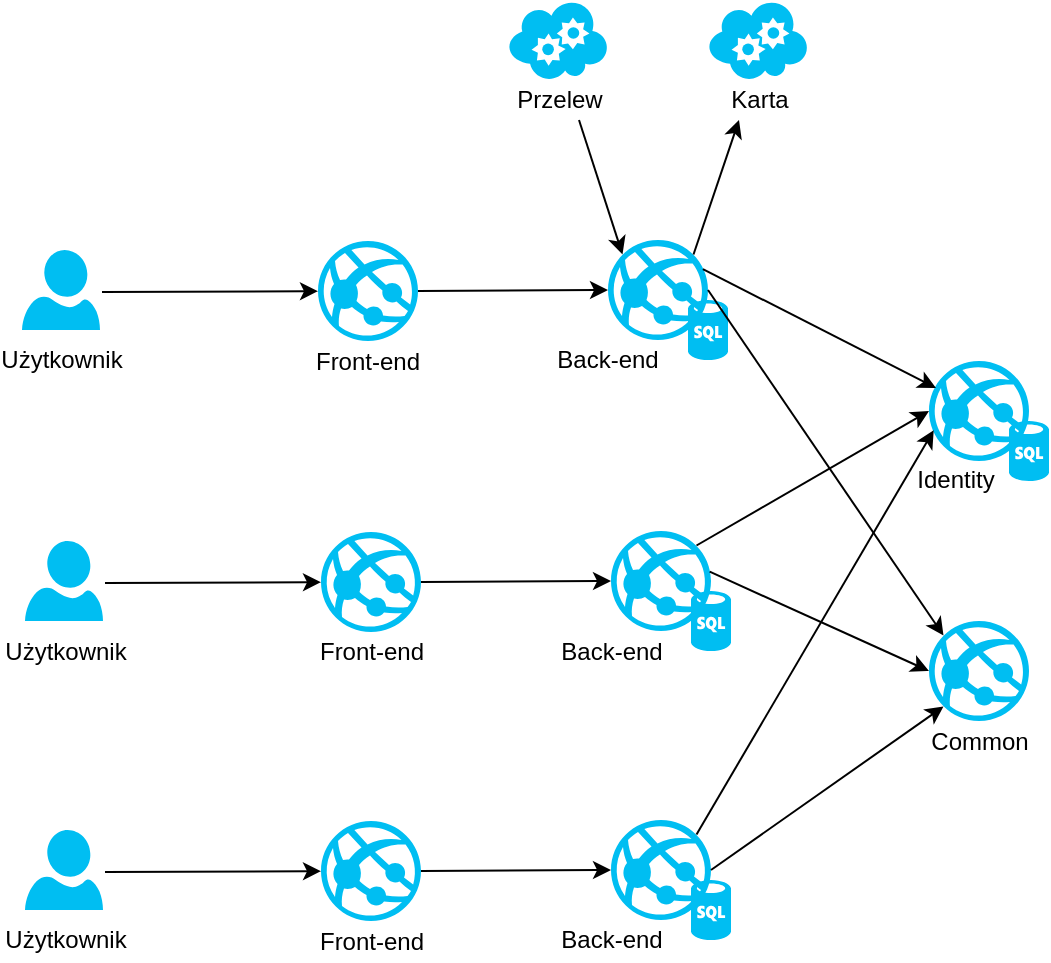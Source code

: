 <mxfile version="10.5.7" type="device"><diagram id="QrOctM86HWTf7ROhXWIN" name="Page-1"><mxGraphModel dx="941" dy="648" grid="1" gridSize="10" guides="1" tooltips="1" connect="1" arrows="1" fold="1" page="1" pageScale="1" pageWidth="827" pageHeight="1169" math="0" shadow="0"><root><mxCell id="0"/><mxCell id="1" parent="0"/><mxCell id="brncLcxjhXEXiq20A9ve-1" value="" style="verticalLabelPosition=bottom;html=1;verticalAlign=top;align=center;strokeColor=none;fillColor=#00BEF2;shape=mxgraph.azure.azure_website;" parent="1" vertex="1"><mxGeometry x="363" y="210" width="50" height="50" as="geometry"/></mxCell><mxCell id="brncLcxjhXEXiq20A9ve-2" value="" style="verticalLabelPosition=bottom;html=1;verticalAlign=top;align=center;strokeColor=none;fillColor=#00BEF2;shape=mxgraph.azure.azure_website;" parent="1" vertex="1"><mxGeometry x="523.5" y="270.5" width="50" height="50" as="geometry"/></mxCell><mxCell id="brncLcxjhXEXiq20A9ve-5" value="" style="verticalLabelPosition=bottom;html=1;verticalAlign=top;align=center;strokeColor=none;fillColor=#00BEF2;shape=mxgraph.azure.sql_database;gradientColor=none;shadow=0;backgroundOutline=0;connectable=1;fillOpacity=100;strokeOpacity=100;overflow=visible;labelBackgroundColor=none;gradientDirection=north;dashed=1;dashPattern=1 4;perimeterSpacing=8;" parent="1" vertex="1"><mxGeometry x="403" y="240" width="20" height="30" as="geometry"/></mxCell><mxCell id="brncLcxjhXEXiq20A9ve-6" value="" style="endArrow=classic;html=1;" parent="1" target="brncLcxjhXEXiq20A9ve-11" edge="1"><mxGeometry width="50" height="50" relative="1" as="geometry"><mxPoint x="110" y="236" as="sourcePoint"/><mxPoint x="210" y="235" as="targetPoint"/></mxGeometry></mxCell><mxCell id="brncLcxjhXEXiq20A9ve-7" value="" style="endArrow=classic;html=1;exitX=0.949;exitY=0.291;exitDx=0;exitDy=0;exitPerimeter=0;entryX=0.07;entryY=0.27;entryDx=0;entryDy=0;entryPerimeter=0;" parent="1" target="brncLcxjhXEXiq20A9ve-2" edge="1" source="brncLcxjhXEXiq20A9ve-1"><mxGeometry width="50" height="50" relative="1" as="geometry"><mxPoint x="430" y="235" as="sourcePoint"/><mxPoint x="525" y="282" as="targetPoint"/></mxGeometry></mxCell><mxCell id="brncLcxjhXEXiq20A9ve-10" value="&lt;div&gt;Użytkownik&lt;/div&gt;" style="text;html=1;strokeColor=none;fillColor=none;align=center;verticalAlign=middle;whiteSpace=wrap;rounded=0;" parent="1" vertex="1"><mxGeometry x="70" y="260" width="40" height="20" as="geometry"/></mxCell><mxCell id="brncLcxjhXEXiq20A9ve-11" value="" style="verticalLabelPosition=bottom;html=1;verticalAlign=top;align=center;strokeColor=none;fillColor=#00BEF2;shape=mxgraph.azure.azure_website;" parent="1" vertex="1"><mxGeometry x="218" y="210.5" width="50" height="50" as="geometry"/></mxCell><mxCell id="brncLcxjhXEXiq20A9ve-12" value="" style="endArrow=classic;html=1;exitX=1;exitY=0.5;exitDx=0;exitDy=0;exitPerimeter=0;entryX=0;entryY=0.5;entryDx=0;entryDy=0;entryPerimeter=0;" parent="1" source="brncLcxjhXEXiq20A9ve-11" target="brncLcxjhXEXiq20A9ve-1" edge="1"><mxGeometry width="50" height="50" relative="1" as="geometry"><mxPoint x="130" y="246" as="sourcePoint"/><mxPoint x="240" y="245.593" as="targetPoint"/></mxGeometry></mxCell><mxCell id="brncLcxjhXEXiq20A9ve-13" value="Front-end" style="text;html=1;strokeColor=none;fillColor=none;align=center;verticalAlign=middle;whiteSpace=wrap;rounded=0;" parent="1" vertex="1"><mxGeometry x="213" y="260.5" width="60" height="20" as="geometry"/></mxCell><mxCell id="brncLcxjhXEXiq20A9ve-14" value="Back-end" style="text;html=1;strokeColor=none;fillColor=none;align=center;verticalAlign=middle;whiteSpace=wrap;rounded=0;" parent="1" vertex="1"><mxGeometry x="313" y="260" width="100" height="20" as="geometry"/></mxCell><mxCell id="brncLcxjhXEXiq20A9ve-15" value="Identity" style="text;html=1;strokeColor=none;fillColor=none;align=center;verticalAlign=middle;whiteSpace=wrap;rounded=0;" parent="1" vertex="1"><mxGeometry x="516.5" y="320" width="40" height="20" as="geometry"/></mxCell><mxCell id="HCHXPQS_WHt3RL632hpZ-1" value="" style="verticalLabelPosition=bottom;html=1;verticalAlign=top;align=center;strokeColor=none;fillColor=#00BEF2;shape=mxgraph.azure.user;" parent="1" vertex="1"><mxGeometry x="70" y="215" width="39" height="40" as="geometry"/></mxCell><mxCell id="_m3PSOTSJMiT-iQbTpWu-1" value="" style="verticalLabelPosition=bottom;html=1;verticalAlign=top;align=center;strokeColor=none;fillColor=#00BEF2;shape=mxgraph.azure.cloud_service;" vertex="1" parent="1"><mxGeometry x="413" y="90" width="50" height="40" as="geometry"/></mxCell><mxCell id="_m3PSOTSJMiT-iQbTpWu-2" value="" style="verticalLabelPosition=bottom;html=1;verticalAlign=top;align=center;strokeColor=none;fillColor=#00BEF2;shape=mxgraph.azure.cloud_service;" vertex="1" parent="1"><mxGeometry x="313" y="90" width="50" height="40" as="geometry"/></mxCell><mxCell id="_m3PSOTSJMiT-iQbTpWu-3" value="&lt;div&gt;Przelew&lt;/div&gt;" style="text;html=1;strokeColor=none;fillColor=none;align=center;verticalAlign=middle;whiteSpace=wrap;rounded=0;" vertex="1" parent="1"><mxGeometry x="318.5" y="130" width="40" height="20" as="geometry"/></mxCell><mxCell id="_m3PSOTSJMiT-iQbTpWu-4" value="&lt;div&gt;Karta&lt;/div&gt;" style="text;html=1;strokeColor=none;fillColor=none;align=center;verticalAlign=middle;whiteSpace=wrap;rounded=0;" vertex="1" parent="1"><mxGeometry x="418.5" y="130" width="40" height="20" as="geometry"/></mxCell><mxCell id="_m3PSOTSJMiT-iQbTpWu-5" value="" style="endArrow=classic;html=1;entryX=0.25;entryY=1;entryDx=0;entryDy=0;exitX=0.855;exitY=0.145;exitDx=0;exitDy=0;exitPerimeter=0;" edge="1" parent="1" source="brncLcxjhXEXiq20A9ve-1" target="_m3PSOTSJMiT-iQbTpWu-4"><mxGeometry width="50" height="50" relative="1" as="geometry"><mxPoint x="400" y="205" as="sourcePoint"/><mxPoint x="443.5" y="155" as="targetPoint"/></mxGeometry></mxCell><mxCell id="_m3PSOTSJMiT-iQbTpWu-6" value="" style="endArrow=classic;html=1;entryX=0.145;entryY=0.145;entryDx=0;entryDy=0;exitX=0.75;exitY=1;exitDx=0;exitDy=0;entryPerimeter=0;" edge="1" parent="1" source="_m3PSOTSJMiT-iQbTpWu-3" target="brncLcxjhXEXiq20A9ve-1"><mxGeometry width="50" height="50" relative="1" as="geometry"><mxPoint x="380" y="150" as="sourcePoint"/><mxPoint x="370" y="210" as="targetPoint"/></mxGeometry></mxCell><mxCell id="_m3PSOTSJMiT-iQbTpWu-8" value="" style="verticalLabelPosition=bottom;html=1;verticalAlign=top;align=center;strokeColor=none;fillColor=#00BEF2;shape=mxgraph.azure.sql_database;shadow=0;dashed=1;dashPattern=1 4;labelBackgroundColor=none;" vertex="1" parent="1"><mxGeometry x="563.5" y="300.5" width="20" height="30" as="geometry"/></mxCell><mxCell id="_m3PSOTSJMiT-iQbTpWu-10" value="" style="verticalLabelPosition=bottom;html=1;verticalAlign=top;align=center;strokeColor=none;fillColor=#00BEF2;shape=mxgraph.azure.azure_website;" vertex="1" parent="1"><mxGeometry x="364.5" y="355.5" width="50" height="50" as="geometry"/></mxCell><mxCell id="_m3PSOTSJMiT-iQbTpWu-11" value="" style="verticalLabelPosition=bottom;html=1;verticalAlign=top;align=center;strokeColor=none;fillColor=#00BEF2;shape=mxgraph.azure.sql_database;gradientColor=none;shadow=0;backgroundOutline=0;connectable=1;fillOpacity=100;strokeOpacity=100;overflow=visible;labelBackgroundColor=none;gradientDirection=north;dashed=1;dashPattern=1 4;perimeterSpacing=8;" vertex="1" parent="1"><mxGeometry x="404.5" y="385.5" width="20" height="30" as="geometry"/></mxCell><mxCell id="_m3PSOTSJMiT-iQbTpWu-12" value="" style="endArrow=classic;html=1;" edge="1" parent="1" target="_m3PSOTSJMiT-iQbTpWu-14"><mxGeometry width="50" height="50" relative="1" as="geometry"><mxPoint x="111.5" y="381.5" as="sourcePoint"/><mxPoint x="211.5" y="380.5" as="targetPoint"/></mxGeometry></mxCell><mxCell id="_m3PSOTSJMiT-iQbTpWu-13" value="&lt;div&gt;Użytkownik&lt;/div&gt;" style="text;html=1;strokeColor=none;fillColor=none;align=center;verticalAlign=middle;whiteSpace=wrap;rounded=0;" vertex="1" parent="1"><mxGeometry x="71.5" y="405.5" width="40" height="20" as="geometry"/></mxCell><mxCell id="_m3PSOTSJMiT-iQbTpWu-14" value="" style="verticalLabelPosition=bottom;html=1;verticalAlign=top;align=center;strokeColor=none;fillColor=#00BEF2;shape=mxgraph.azure.azure_website;" vertex="1" parent="1"><mxGeometry x="219.5" y="356" width="50" height="50" as="geometry"/></mxCell><mxCell id="_m3PSOTSJMiT-iQbTpWu-15" value="" style="endArrow=classic;html=1;exitX=1;exitY=0.5;exitDx=0;exitDy=0;exitPerimeter=0;entryX=0;entryY=0.5;entryDx=0;entryDy=0;entryPerimeter=0;" edge="1" parent="1" source="_m3PSOTSJMiT-iQbTpWu-14" target="_m3PSOTSJMiT-iQbTpWu-10"><mxGeometry width="50" height="50" relative="1" as="geometry"><mxPoint x="131.5" y="391.5" as="sourcePoint"/><mxPoint x="241.5" y="391.093" as="targetPoint"/></mxGeometry></mxCell><mxCell id="_m3PSOTSJMiT-iQbTpWu-16" value="Front-end" style="text;html=1;strokeColor=none;fillColor=none;align=center;verticalAlign=middle;whiteSpace=wrap;rounded=0;" vertex="1" parent="1"><mxGeometry x="214.5" y="406" width="60" height="20" as="geometry"/></mxCell><mxCell id="_m3PSOTSJMiT-iQbTpWu-17" value="Back-end" style="text;html=1;strokeColor=none;fillColor=none;align=center;verticalAlign=middle;whiteSpace=wrap;rounded=0;" vertex="1" parent="1"><mxGeometry x="314.5" y="405.5" width="100" height="20" as="geometry"/></mxCell><mxCell id="_m3PSOTSJMiT-iQbTpWu-18" value="" style="verticalLabelPosition=bottom;html=1;verticalAlign=top;align=center;strokeColor=none;fillColor=#00BEF2;shape=mxgraph.azure.user;" vertex="1" parent="1"><mxGeometry x="71.5" y="360.5" width="39" height="40" as="geometry"/></mxCell><mxCell id="_m3PSOTSJMiT-iQbTpWu-19" value="" style="verticalLabelPosition=bottom;html=1;verticalAlign=top;align=center;strokeColor=none;fillColor=#00BEF2;shape=mxgraph.azure.azure_website;" vertex="1" parent="1"><mxGeometry x="364.5" y="500" width="50" height="50" as="geometry"/></mxCell><mxCell id="_m3PSOTSJMiT-iQbTpWu-20" value="" style="verticalLabelPosition=bottom;html=1;verticalAlign=top;align=center;strokeColor=none;fillColor=#00BEF2;shape=mxgraph.azure.sql_database;gradientColor=none;shadow=0;backgroundOutline=0;connectable=1;fillOpacity=100;strokeOpacity=100;overflow=visible;labelBackgroundColor=none;gradientDirection=north;dashed=1;dashPattern=1 4;perimeterSpacing=8;" vertex="1" parent="1"><mxGeometry x="404.5" y="530" width="20" height="30" as="geometry"/></mxCell><mxCell id="_m3PSOTSJMiT-iQbTpWu-21" value="" style="endArrow=classic;html=1;" edge="1" parent="1" target="_m3PSOTSJMiT-iQbTpWu-23"><mxGeometry width="50" height="50" relative="1" as="geometry"><mxPoint x="111.5" y="526" as="sourcePoint"/><mxPoint x="211.5" y="525" as="targetPoint"/></mxGeometry></mxCell><mxCell id="_m3PSOTSJMiT-iQbTpWu-22" value="&lt;div&gt;Użytkownik&lt;/div&gt;" style="text;html=1;strokeColor=none;fillColor=none;align=center;verticalAlign=middle;whiteSpace=wrap;rounded=0;" vertex="1" parent="1"><mxGeometry x="71.5" y="550" width="40" height="20" as="geometry"/></mxCell><mxCell id="_m3PSOTSJMiT-iQbTpWu-23" value="" style="verticalLabelPosition=bottom;html=1;verticalAlign=top;align=center;strokeColor=none;fillColor=#00BEF2;shape=mxgraph.azure.azure_website;" vertex="1" parent="1"><mxGeometry x="219.5" y="500.5" width="50" height="50" as="geometry"/></mxCell><mxCell id="_m3PSOTSJMiT-iQbTpWu-24" value="" style="endArrow=classic;html=1;exitX=1;exitY=0.5;exitDx=0;exitDy=0;exitPerimeter=0;entryX=0;entryY=0.5;entryDx=0;entryDy=0;entryPerimeter=0;" edge="1" parent="1" source="_m3PSOTSJMiT-iQbTpWu-23" target="_m3PSOTSJMiT-iQbTpWu-19"><mxGeometry width="50" height="50" relative="1" as="geometry"><mxPoint x="131.5" y="536" as="sourcePoint"/><mxPoint x="241.5" y="535.593" as="targetPoint"/></mxGeometry></mxCell><mxCell id="_m3PSOTSJMiT-iQbTpWu-25" value="Front-end" style="text;html=1;strokeColor=none;fillColor=none;align=center;verticalAlign=middle;whiteSpace=wrap;rounded=0;" vertex="1" parent="1"><mxGeometry x="214.5" y="550.5" width="60" height="20" as="geometry"/></mxCell><mxCell id="_m3PSOTSJMiT-iQbTpWu-26" value="Back-end" style="text;html=1;strokeColor=none;fillColor=none;align=center;verticalAlign=middle;whiteSpace=wrap;rounded=0;" vertex="1" parent="1"><mxGeometry x="314.5" y="550" width="100" height="20" as="geometry"/></mxCell><mxCell id="_m3PSOTSJMiT-iQbTpWu-27" value="" style="verticalLabelPosition=bottom;html=1;verticalAlign=top;align=center;strokeColor=none;fillColor=#00BEF2;shape=mxgraph.azure.user;" vertex="1" parent="1"><mxGeometry x="71.5" y="505" width="39" height="40" as="geometry"/></mxCell><mxCell id="_m3PSOTSJMiT-iQbTpWu-28" value="" style="verticalLabelPosition=bottom;html=1;verticalAlign=top;align=center;strokeColor=none;fillColor=#00BEF2;shape=mxgraph.azure.azure_website;" vertex="1" parent="1"><mxGeometry x="523.5" y="400.5" width="50" height="50" as="geometry"/></mxCell><mxCell id="_m3PSOTSJMiT-iQbTpWu-29" value="Common" style="text;html=1;strokeColor=none;fillColor=none;align=center;verticalAlign=middle;whiteSpace=wrap;rounded=0;shadow=0;dashed=1;dashPattern=1 4;labelBackgroundColor=none;" vertex="1" parent="1"><mxGeometry x="528.5" y="450.5" width="40" height="20" as="geometry"/></mxCell><mxCell id="_m3PSOTSJMiT-iQbTpWu-30" value="" style="endArrow=classic;html=1;exitX=1;exitY=0.5;exitDx=0;exitDy=0;exitPerimeter=0;entryX=0.145;entryY=0.855;entryDx=0;entryDy=0;entryPerimeter=0;" edge="1" parent="1" source="_m3PSOTSJMiT-iQbTpWu-19" target="_m3PSOTSJMiT-iQbTpWu-28"><mxGeometry width="50" height="50" relative="1" as="geometry"><mxPoint x="60" y="600" as="sourcePoint"/><mxPoint x="110" y="550" as="targetPoint"/></mxGeometry></mxCell><mxCell id="_m3PSOTSJMiT-iQbTpWu-31" value="" style="endArrow=classic;html=1;exitX=0.987;exitY=0.407;exitDx=0;exitDy=0;exitPerimeter=0;entryX=0;entryY=0.5;entryDx=0;entryDy=0;entryPerimeter=0;" edge="1" parent="1" source="_m3PSOTSJMiT-iQbTpWu-10" target="_m3PSOTSJMiT-iQbTpWu-28"><mxGeometry width="50" height="50" relative="1" as="geometry"><mxPoint x="620" y="400.5" as="sourcePoint"/><mxPoint x="737.5" y="358.833" as="targetPoint"/></mxGeometry></mxCell><mxCell id="_m3PSOTSJMiT-iQbTpWu-32" value="" style="endArrow=classic;html=1;entryX=0.145;entryY=0.145;entryDx=0;entryDy=0;entryPerimeter=0;exitX=1;exitY=0.5;exitDx=0;exitDy=0;exitPerimeter=0;" edge="1" parent="1" source="brncLcxjhXEXiq20A9ve-1" target="_m3PSOTSJMiT-iQbTpWu-28"><mxGeometry width="50" height="50" relative="1" as="geometry"><mxPoint x="430" y="250" as="sourcePoint"/><mxPoint x="110" y="550" as="targetPoint"/></mxGeometry></mxCell><mxCell id="_m3PSOTSJMiT-iQbTpWu-33" value="" style="endArrow=classic;html=1;exitX=0.855;exitY=0.145;exitDx=0;exitDy=0;exitPerimeter=0;entryX=0.047;entryY=0.693;entryDx=0;entryDy=0;entryPerimeter=0;" edge="1" parent="1" source="_m3PSOTSJMiT-iQbTpWu-19" target="brncLcxjhXEXiq20A9ve-2"><mxGeometry width="50" height="50" relative="1" as="geometry"><mxPoint x="60" y="600" as="sourcePoint"/><mxPoint x="110" y="550" as="targetPoint"/></mxGeometry></mxCell><mxCell id="_m3PSOTSJMiT-iQbTpWu-34" value="" style="endArrow=classic;html=1;exitX=0.855;exitY=0.145;exitDx=0;exitDy=0;exitPerimeter=0;entryX=0;entryY=0.5;entryDx=0;entryDy=0;entryPerimeter=0;" edge="1" parent="1" source="_m3PSOTSJMiT-iQbTpWu-10" target="brncLcxjhXEXiq20A9ve-2"><mxGeometry width="50" height="50" relative="1" as="geometry"><mxPoint x="60" y="600" as="sourcePoint"/><mxPoint x="110" y="550" as="targetPoint"/></mxGeometry></mxCell></root></mxGraphModel></diagram></mxfile>